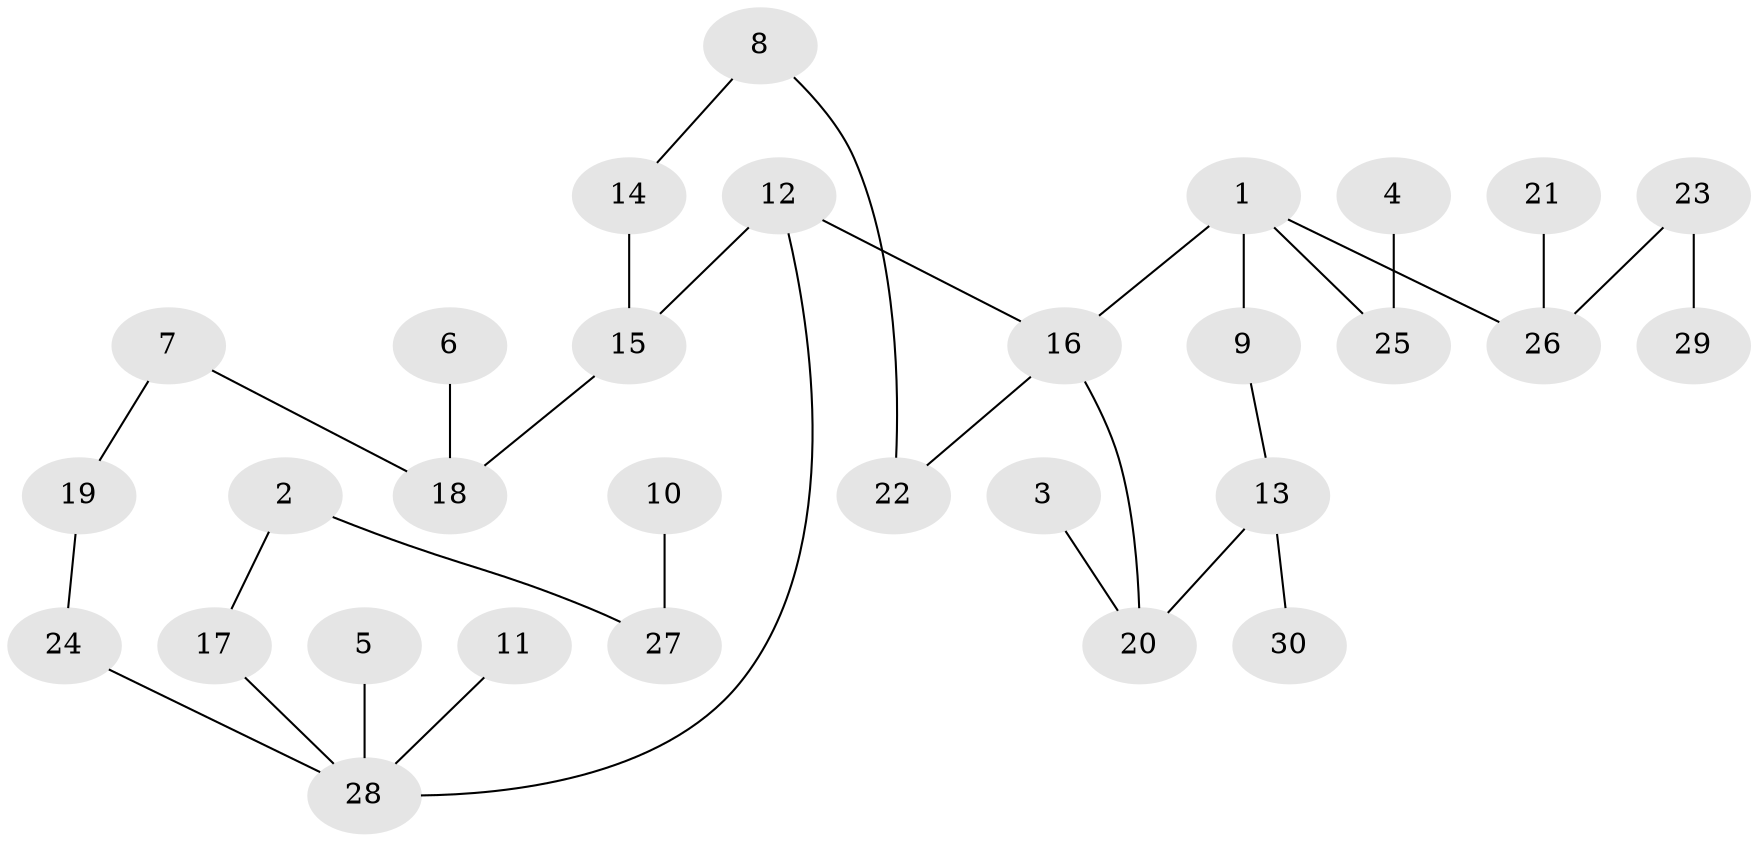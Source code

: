 // original degree distribution, {4: 0.061855670103092786, 5: 0.05154639175257732, 3: 0.15463917525773196, 1: 0.4329896907216495, 2: 0.28865979381443296, 6: 0.010309278350515464}
// Generated by graph-tools (version 1.1) at 2025/36/03/04/25 23:36:10]
// undirected, 30 vertices, 32 edges
graph export_dot {
  node [color=gray90,style=filled];
  1;
  2;
  3;
  4;
  5;
  6;
  7;
  8;
  9;
  10;
  11;
  12;
  13;
  14;
  15;
  16;
  17;
  18;
  19;
  20;
  21;
  22;
  23;
  24;
  25;
  26;
  27;
  28;
  29;
  30;
  1 -- 9 [weight=1.0];
  1 -- 16 [weight=1.0];
  1 -- 25 [weight=1.0];
  1 -- 26 [weight=1.0];
  2 -- 17 [weight=1.0];
  2 -- 27 [weight=1.0];
  3 -- 20 [weight=1.0];
  4 -- 25 [weight=1.0];
  5 -- 28 [weight=1.0];
  6 -- 18 [weight=1.0];
  7 -- 18 [weight=1.0];
  7 -- 19 [weight=1.0];
  8 -- 14 [weight=1.0];
  8 -- 22 [weight=1.0];
  9 -- 13 [weight=1.0];
  10 -- 27 [weight=1.0];
  11 -- 28 [weight=1.0];
  12 -- 15 [weight=1.0];
  12 -- 16 [weight=1.0];
  12 -- 28 [weight=1.0];
  13 -- 20 [weight=1.0];
  13 -- 30 [weight=1.0];
  14 -- 15 [weight=1.0];
  15 -- 18 [weight=1.0];
  16 -- 20 [weight=1.0];
  16 -- 22 [weight=1.0];
  17 -- 28 [weight=1.0];
  19 -- 24 [weight=1.0];
  21 -- 26 [weight=1.0];
  23 -- 26 [weight=1.0];
  23 -- 29 [weight=1.0];
  24 -- 28 [weight=1.0];
}
